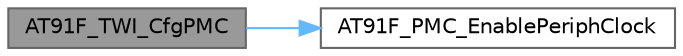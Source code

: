 digraph "AT91F_TWI_CfgPMC"
{
 // LATEX_PDF_SIZE
  bgcolor="transparent";
  edge [fontname=Helvetica,fontsize=10,labelfontname=Helvetica,labelfontsize=10];
  node [fontname=Helvetica,fontsize=10,shape=box,height=0.2,width=0.4];
  rankdir="LR";
  Node1 [id="Node000001",label="AT91F_TWI_CfgPMC",height=0.2,width=0.4,color="gray40", fillcolor="grey60", style="filled", fontcolor="black",tooltip="Enable Peripheral clock in PMC for TWI."];
  Node1 -> Node2 [id="edge1_Node000001_Node000002",color="steelblue1",style="solid",tooltip=" "];
  Node2 [id="Node000002",label="AT91F_PMC_EnablePeriphClock",height=0.2,width=0.4,color="grey40", fillcolor="white", style="filled",URL="$lib___a_t91_s_a_m7_s64_8h.html#a49f8f2fa3016c1c078f12156ef45d139",tooltip="Enable peripheral clock."];
}
